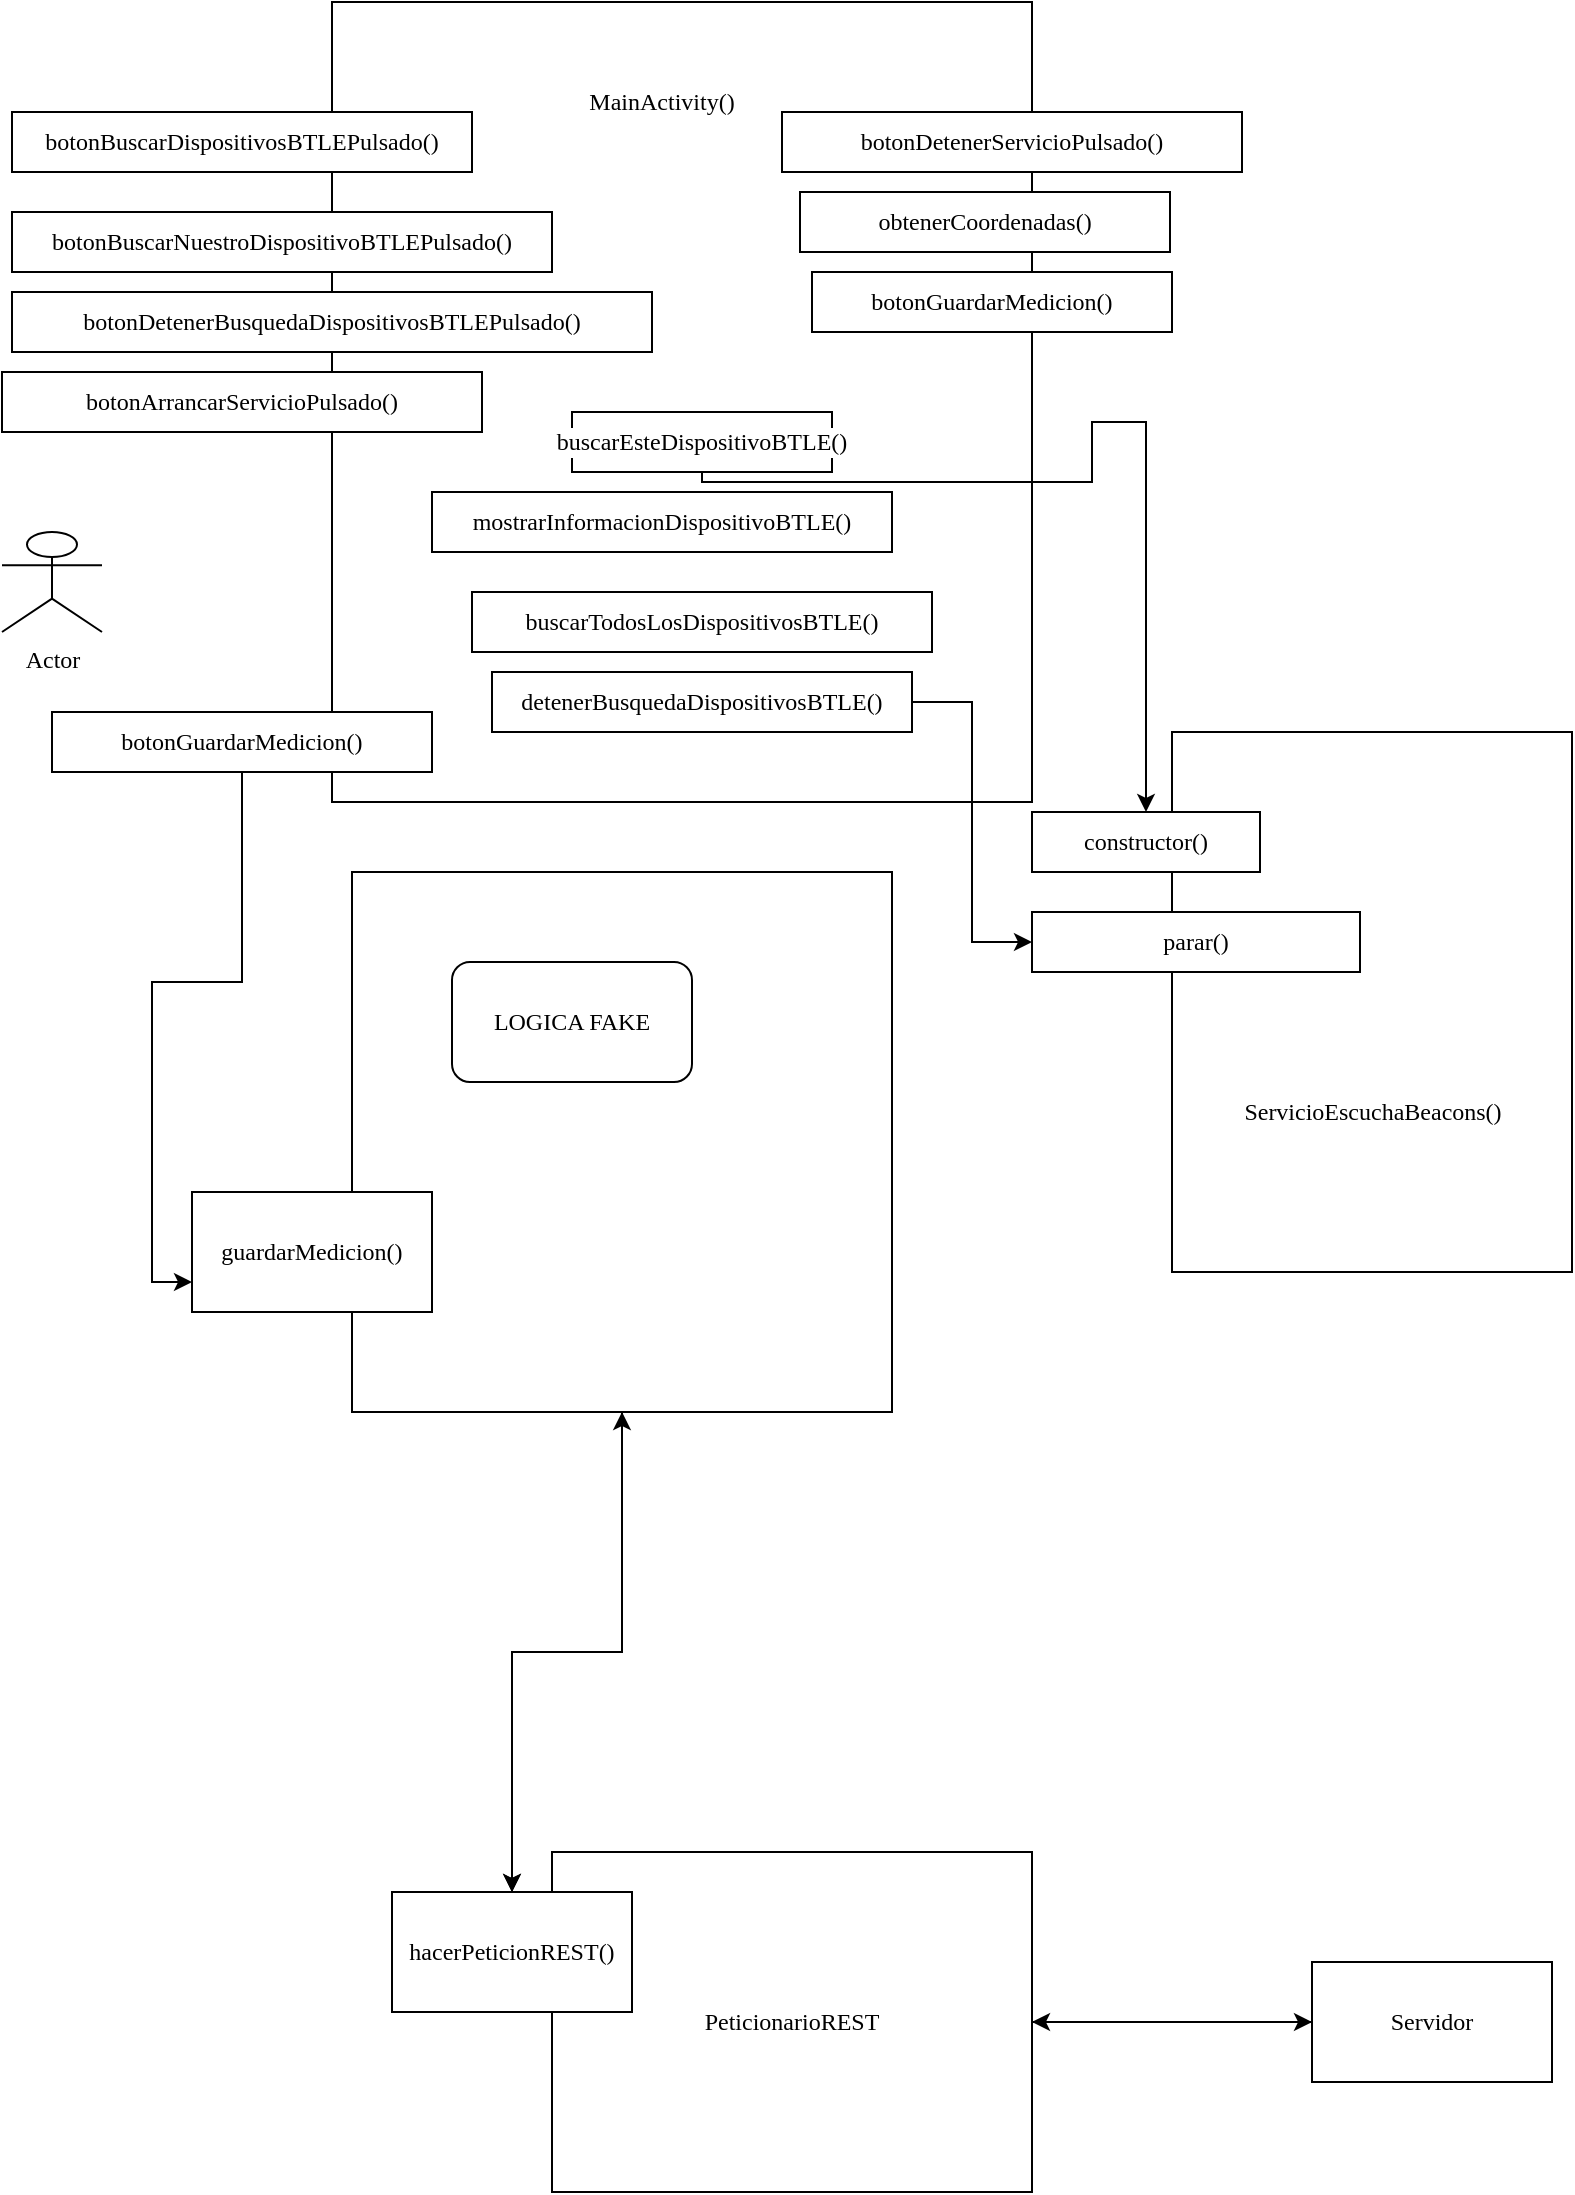 <mxfile version="15.4.0" type="device"><diagram id="3jbUp-hEBOPXsEXsQUka" name="Page-1"><mxGraphModel dx="2434" dy="1411" grid="1" gridSize="10" guides="1" tooltips="1" connect="1" arrows="1" fold="1" page="1" pageScale="1" pageWidth="827" pageHeight="1169" math="0" shadow="0"><root><mxCell id="0"/><mxCell id="1" parent="0"/><mxCell id="j7hljkhIn12Z_IIQfExr-1" value="" style="rounded=0;whiteSpace=wrap;html=1;fontFamily=Lucida Console;" parent="1" vertex="1"><mxGeometry x="180" y="45" width="350" height="400" as="geometry"/></mxCell><mxCell id="j7hljkhIn12Z_IIQfExr-2" value="MainActivity()" style="text;html=1;strokeColor=none;fillColor=none;align=center;verticalAlign=middle;whiteSpace=wrap;rounded=0;fontFamily=Lucida Console;" parent="1" vertex="1"><mxGeometry x="300" y="80" width="90" height="30" as="geometry"/></mxCell><mxCell id="j7hljkhIn12Z_IIQfExr-3" value="Actor" style="shape=umlActor;verticalLabelPosition=bottom;verticalAlign=top;html=1;outlineConnect=0;fontFamily=Lucida Console;" parent="1" vertex="1"><mxGeometry x="15" y="310" width="50" height="50" as="geometry"/></mxCell><mxCell id="j7hljkhIn12Z_IIQfExr-4" value="&lt;div style=&quot;background-color: rgb(255, 255, 255);&quot;&gt;botonBuscarDispositivosBTLEPulsado()&lt;/div&gt;" style="rounded=0;whiteSpace=wrap;html=1;fontFamily=Lucida Console;" parent="1" vertex="1"><mxGeometry x="20" y="100" width="230" height="30" as="geometry"/></mxCell><mxCell id="j7hljkhIn12Z_IIQfExr-6" value="&lt;div style=&quot;background-color: rgb(255, 255, 255);&quot;&gt;&lt;div style=&quot;&quot;&gt;botonBuscarNuestroDispositivoBTLEPulsado()&lt;/div&gt;&lt;/div&gt;" style="rounded=0;whiteSpace=wrap;html=1;fontFamily=Lucida Console;" parent="1" vertex="1"><mxGeometry x="20" y="150" width="270" height="30" as="geometry"/></mxCell><mxCell id="j7hljkhIn12Z_IIQfExr-7" value="&lt;div style=&quot;background-color: rgb(255, 255, 255);&quot;&gt;&lt;div style=&quot;&quot;&gt;&lt;div style=&quot;&quot;&gt;obtenerCoordenadas()&lt;/div&gt;&lt;/div&gt;&lt;/div&gt;" style="rounded=0;whiteSpace=wrap;html=1;fontFamily=Lucida Console;" parent="1" vertex="1"><mxGeometry x="414" y="140" width="185" height="30" as="geometry"/></mxCell><mxCell id="j7hljkhIn12Z_IIQfExr-8" value="&lt;div style=&quot;background-color: rgb(255, 255, 255);&quot;&gt;&lt;div style=&quot;&quot;&gt;&lt;div style=&quot;&quot;&gt;botonDetenerServicioPulsado()&lt;/div&gt;&lt;/div&gt;&lt;/div&gt;" style="rounded=0;whiteSpace=wrap;html=1;fontFamily=Lucida Console;" parent="1" vertex="1"><mxGeometry x="405" y="100" width="230" height="30" as="geometry"/></mxCell><mxCell id="j7hljkhIn12Z_IIQfExr-9" value="&lt;div style=&quot;background-color: rgb(255, 255, 255);&quot;&gt;&lt;div style=&quot;&quot;&gt;&lt;div style=&quot;&quot;&gt;botonDetenerBusquedaDispositivosBTLEPulsado()&lt;/div&gt;&lt;/div&gt;&lt;/div&gt;" style="rounded=0;whiteSpace=wrap;html=1;fontFamily=Lucida Console;" parent="1" vertex="1"><mxGeometry x="20" y="190" width="320" height="30" as="geometry"/></mxCell><mxCell id="j7hljkhIn12Z_IIQfExr-10" value="&lt;div style=&quot;background-color: rgb(255, 255, 255);&quot;&gt;&lt;div style=&quot;&quot;&gt;&lt;div style=&quot;&quot;&gt;botonArrancarServicioPulsado()&lt;/div&gt;&lt;/div&gt;&lt;/div&gt;" style="rounded=0;whiteSpace=wrap;html=1;fontFamily=Lucida Console;" parent="1" vertex="1"><mxGeometry x="15" y="230" width="240" height="30" as="geometry"/></mxCell><mxCell id="j7hljkhIn12Z_IIQfExr-11" value="&lt;div style=&quot;background-color: rgb(255, 255, 255);&quot;&gt;&lt;div style=&quot;&quot;&gt;&lt;div style=&quot;&quot;&gt;&lt;div style=&quot;&quot;&gt;botonGuardarMedicion()&lt;/div&gt;&lt;/div&gt;&lt;/div&gt;&lt;/div&gt;" style="rounded=0;whiteSpace=wrap;html=1;fontFamily=Lucida Console;" parent="1" vertex="1"><mxGeometry x="420" y="180" width="180" height="30" as="geometry"/></mxCell><mxCell id="j7hljkhIn12Z_IIQfExr-12" value="&lt;div style=&quot;background-color: rgb(255, 255, 255);&quot;&gt;&lt;div style=&quot;&quot;&gt;&lt;div style=&quot;&quot;&gt;&lt;div style=&quot;&quot;&gt;&lt;div style=&quot;&quot;&gt;&lt;div style=&quot;&quot;&gt;mostrarInformacionDispositivoBTLE()&lt;/div&gt;&lt;/div&gt;&lt;/div&gt;&lt;/div&gt;&lt;/div&gt;&lt;/div&gt;" style="rounded=0;whiteSpace=wrap;html=1;fontFamily=Lucida Console;" parent="1" vertex="1"><mxGeometry x="230" y="290" width="230" height="30" as="geometry"/></mxCell><mxCell id="j7hljkhIn12Z_IIQfExr-23" style="edgeStyle=orthogonalEdgeStyle;rounded=0;orthogonalLoop=1;jettySize=auto;html=1;exitX=1;exitY=0.5;exitDx=0;exitDy=0;entryX=0;entryY=0.5;entryDx=0;entryDy=0;fontFamily=Lucida Console;" parent="1" source="j7hljkhIn12Z_IIQfExr-13" target="j7hljkhIn12Z_IIQfExr-21" edge="1"><mxGeometry relative="1" as="geometry"/></mxCell><mxCell id="j7hljkhIn12Z_IIQfExr-13" value="&lt;div style=&quot;background-color: rgb(255, 255, 255);&quot;&gt;&lt;div style=&quot;&quot;&gt;&lt;div style=&quot;&quot;&gt;&lt;div style=&quot;&quot;&gt;&lt;div style=&quot;&quot;&gt;&lt;div style=&quot;&quot;&gt;detenerBusquedaDispositivosBTLE()&lt;/div&gt;&lt;/div&gt;&lt;/div&gt;&lt;/div&gt;&lt;/div&gt;&lt;/div&gt;" style="rounded=0;whiteSpace=wrap;html=1;fontFamily=Lucida Console;" parent="1" vertex="1"><mxGeometry x="260" y="380" width="210" height="30" as="geometry"/></mxCell><mxCell id="j7hljkhIn12Z_IIQfExr-22" style="edgeStyle=orthogonalEdgeStyle;rounded=0;orthogonalLoop=1;jettySize=auto;html=1;exitX=1;exitY=0.5;exitDx=0;exitDy=0;fontFamily=Lucida Console;" parent="1" source="j7hljkhIn12Z_IIQfExr-14" target="j7hljkhIn12Z_IIQfExr-20" edge="1"><mxGeometry relative="1" as="geometry"><Array as="points"><mxPoint x="365" y="285"/><mxPoint x="560" y="285"/><mxPoint x="560" y="255"/><mxPoint x="587" y="255"/></Array></mxGeometry></mxCell><mxCell id="j7hljkhIn12Z_IIQfExr-14" value="&lt;div style=&quot;background-color: rgb(255, 255, 255);&quot;&gt;&lt;div style=&quot;&quot;&gt;&lt;div style=&quot;&quot;&gt;&lt;div style=&quot;&quot;&gt;&lt;div style=&quot;&quot;&gt;buscarEsteDispositivoBTLE()&lt;/div&gt;&lt;/div&gt;&lt;/div&gt;&lt;/div&gt;&lt;/div&gt;" style="rounded=0;whiteSpace=wrap;html=1;fontFamily=Lucida Console;" parent="1" vertex="1"><mxGeometry x="300" y="250" width="130" height="30" as="geometry"/></mxCell><mxCell id="j7hljkhIn12Z_IIQfExr-15" value="&lt;div style=&quot;background-color: rgb(255, 255, 255);&quot;&gt;&lt;div style=&quot;&quot;&gt;&lt;div style=&quot;&quot;&gt;&lt;div style=&quot;&quot;&gt;&lt;div style=&quot;&quot;&gt;&lt;div style=&quot;&quot;&gt;buscarTodosLosDispositivosBTLE()&lt;/div&gt;&lt;/div&gt;&lt;/div&gt;&lt;/div&gt;&lt;/div&gt;&lt;/div&gt;" style="rounded=0;whiteSpace=wrap;html=1;fontFamily=Lucida Console;" parent="1" vertex="1"><mxGeometry x="250" y="340" width="230" height="30" as="geometry"/></mxCell><mxCell id="j7hljkhIn12Z_IIQfExr-18" value="" style="rounded=0;whiteSpace=wrap;html=1;fontFamily=Lucida Console;" parent="1" vertex="1"><mxGeometry x="600" y="410" width="200" height="270" as="geometry"/></mxCell><mxCell id="j7hljkhIn12Z_IIQfExr-19" value="ServicioEscuchaBeacons()" style="text;html=1;strokeColor=none;fillColor=none;align=center;verticalAlign=middle;whiteSpace=wrap;rounded=0;fontFamily=Lucida Console;" parent="1" vertex="1"><mxGeometry x="613.5" y="585" width="173" height="30" as="geometry"/></mxCell><mxCell id="j7hljkhIn12Z_IIQfExr-20" value="&lt;div style=&quot;background-color: rgb(255, 255, 255);&quot;&gt;&lt;div style=&quot;&quot;&gt;&lt;div style=&quot;&quot;&gt;&lt;div style=&quot;&quot;&gt;constructor()&lt;/div&gt;&lt;/div&gt;&lt;/div&gt;&lt;/div&gt;" style="rounded=0;whiteSpace=wrap;html=1;fontFamily=Lucida Console;" parent="1" vertex="1"><mxGeometry x="530" y="450" width="114" height="30" as="geometry"/></mxCell><mxCell id="j7hljkhIn12Z_IIQfExr-21" value="&lt;div style=&quot;background-color: rgb(255, 255, 255);&quot;&gt;&lt;div style=&quot;&quot;&gt;&lt;div style=&quot;&quot;&gt;&lt;div style=&quot;&quot;&gt;parar()&lt;/div&gt;&lt;/div&gt;&lt;/div&gt;&lt;/div&gt;" style="rounded=0;whiteSpace=wrap;html=1;fontFamily=Lucida Console;" parent="1" vertex="1"><mxGeometry x="530" y="500" width="164" height="30" as="geometry"/></mxCell><mxCell id="j7hljkhIn12Z_IIQfExr-32" style="edgeStyle=orthogonalEdgeStyle;rounded=0;orthogonalLoop=1;jettySize=auto;html=1;fontFamily=Lucida Console;" parent="1" source="j7hljkhIn12Z_IIQfExr-24" target="j7hljkhIn12Z_IIQfExr-30" edge="1"><mxGeometry relative="1" as="geometry"/></mxCell><mxCell id="j7hljkhIn12Z_IIQfExr-33" style="edgeStyle=orthogonalEdgeStyle;rounded=0;orthogonalLoop=1;jettySize=auto;html=1;exitX=0.5;exitY=1;exitDx=0;exitDy=0;fontFamily=Lucida Console;" parent="1" source="j7hljkhIn12Z_IIQfExr-24" target="j7hljkhIn12Z_IIQfExr-30" edge="1"><mxGeometry relative="1" as="geometry"/></mxCell><mxCell id="j7hljkhIn12Z_IIQfExr-24" value="" style="rounded=0;whiteSpace=wrap;html=1;fontFamily=Lucida Console;" parent="1" vertex="1"><mxGeometry x="190" y="480" width="270" height="270" as="geometry"/></mxCell><mxCell id="j7hljkhIn12Z_IIQfExr-25" value="LOGICA FAKE" style="rounded=1;whiteSpace=wrap;html=1;fontFamily=Lucida Console;" parent="1" vertex="1"><mxGeometry x="240" y="525" width="120" height="60" as="geometry"/></mxCell><mxCell id="j7hljkhIn12Z_IIQfExr-26" value="guardarMedicion()" style="rounded=0;whiteSpace=wrap;html=1;fontFamily=Lucida Console;" parent="1" vertex="1"><mxGeometry x="110" y="640" width="120" height="60" as="geometry"/></mxCell><mxCell id="j7hljkhIn12Z_IIQfExr-28" style="edgeStyle=orthogonalEdgeStyle;rounded=0;orthogonalLoop=1;jettySize=auto;html=1;exitX=0.5;exitY=1;exitDx=0;exitDy=0;entryX=0;entryY=0.75;entryDx=0;entryDy=0;fontFamily=Lucida Console;" parent="1" source="j7hljkhIn12Z_IIQfExr-27" target="j7hljkhIn12Z_IIQfExr-26" edge="1"><mxGeometry relative="1" as="geometry"/></mxCell><mxCell id="j7hljkhIn12Z_IIQfExr-27" value="&lt;div style=&quot;background-color: rgb(255, 255, 255);&quot;&gt;&lt;div style=&quot;&quot;&gt;&lt;div style=&quot;&quot;&gt;&lt;div style=&quot;&quot;&gt;botonGuardarMedicion()&lt;/div&gt;&lt;/div&gt;&lt;/div&gt;&lt;/div&gt;" style="rounded=0;whiteSpace=wrap;html=1;fontFamily=Lucida Console;" parent="1" vertex="1"><mxGeometry x="40" y="400" width="190" height="30" as="geometry"/></mxCell><mxCell id="j7hljkhIn12Z_IIQfExr-36" style="edgeStyle=orthogonalEdgeStyle;rounded=0;orthogonalLoop=1;jettySize=auto;html=1;entryX=0;entryY=0.5;entryDx=0;entryDy=0;fontFamily=Lucida Console;" parent="1" source="j7hljkhIn12Z_IIQfExr-29" target="j7hljkhIn12Z_IIQfExr-34" edge="1"><mxGeometry relative="1" as="geometry"/></mxCell><mxCell id="j7hljkhIn12Z_IIQfExr-29" value="PeticionarioREST" style="rounded=0;whiteSpace=wrap;html=1;fontFamily=Lucida Console;" parent="1" vertex="1"><mxGeometry x="290" y="970" width="240" height="170" as="geometry"/></mxCell><mxCell id="j7hljkhIn12Z_IIQfExr-31" style="edgeStyle=orthogonalEdgeStyle;rounded=0;orthogonalLoop=1;jettySize=auto;html=1;fontFamily=Lucida Console;" parent="1" source="j7hljkhIn12Z_IIQfExr-30" target="j7hljkhIn12Z_IIQfExr-24" edge="1"><mxGeometry relative="1" as="geometry"/></mxCell><mxCell id="j7hljkhIn12Z_IIQfExr-30" value="hacerPeticionREST()" style="rounded=0;whiteSpace=wrap;html=1;fontFamily=Lucida Console;" parent="1" vertex="1"><mxGeometry x="210" y="990" width="120" height="60" as="geometry"/></mxCell><mxCell id="j7hljkhIn12Z_IIQfExr-37" style="edgeStyle=orthogonalEdgeStyle;rounded=0;orthogonalLoop=1;jettySize=auto;html=1;exitX=0;exitY=0.5;exitDx=0;exitDy=0;entryX=1;entryY=0.5;entryDx=0;entryDy=0;fontFamily=Lucida Console;" parent="1" source="j7hljkhIn12Z_IIQfExr-34" target="j7hljkhIn12Z_IIQfExr-29" edge="1"><mxGeometry relative="1" as="geometry"/></mxCell><mxCell id="j7hljkhIn12Z_IIQfExr-34" value="Servidor" style="rounded=0;whiteSpace=wrap;html=1;fontFamily=Lucida Console;" parent="1" vertex="1"><mxGeometry x="670" y="1025" width="120" height="60" as="geometry"/></mxCell></root></mxGraphModel></diagram></mxfile>
